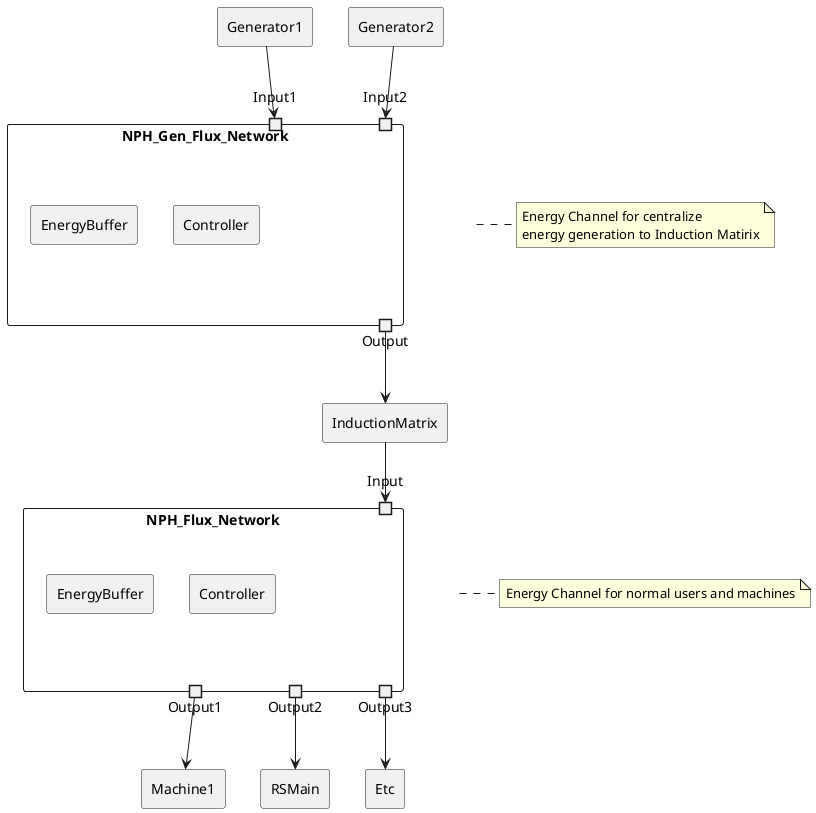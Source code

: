 @startuml
skinparam componentStyle rectangle

component Generator1
component Generator2

component NPH_Gen_Flux_Network {
    portin Input1
    portin Input2
    portout Output

    component [Controller] as c1
    component [EnergyBuffer] as e1
}
note right of NPH_Gen_Flux_Network
Energy Channel for centralize 
energy generation to Induction Matirix
endnote

component InductionMatrix

component NPH_Flux_Network {
    portin Input
    portout Output1
    portout Output2
    portout Output3

    component [Controller] as c2
    component [EnergyBuffer] as e2

}

note right of NPH_Flux_Network
Energy Channel for normal users and machines
endnote

component Machine1
component RSMain
component Etc

Generator1 --> Input1
Generator2 --> Input2

Output --> InductionMatrix

InductionMatrix --> Input

Output1 --> Machine1
Output2 --> RSMain
Output3 --> Etc
@enduml